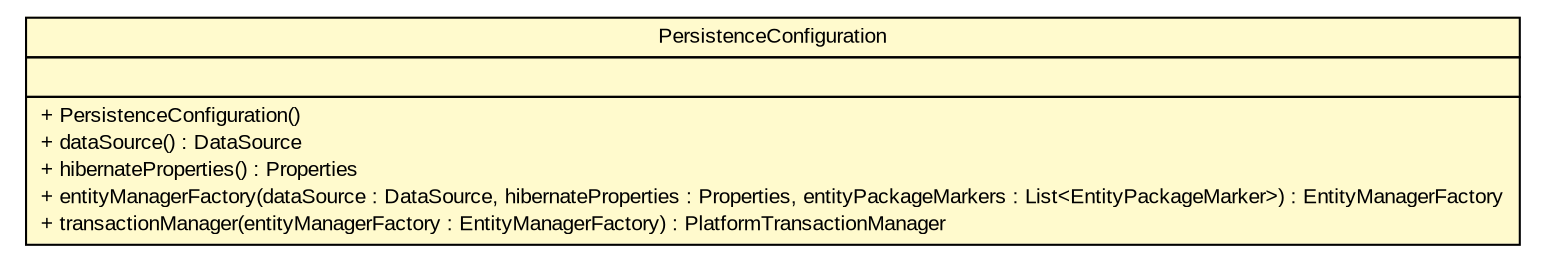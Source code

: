 #!/usr/local/bin/dot
#
# Class diagram 
# Generated by UMLGraph version R5_6 (http://www.umlgraph.org/)
#

digraph G {
	edge [fontname="arial",fontsize=10,labelfontname="arial",labelfontsize=10];
	node [fontname="arial",fontsize=10,shape=plaintext];
	nodesep=0.25;
	ranksep=0.5;
	// br.gov.to.sefaz.persistence.configuration.PersistenceConfiguration
	c619264 [label=<<table title="br.gov.to.sefaz.persistence.configuration.PersistenceConfiguration" border="0" cellborder="1" cellspacing="0" cellpadding="2" port="p" bgcolor="lemonChiffon" href="./PersistenceConfiguration.html">
		<tr><td><table border="0" cellspacing="0" cellpadding="1">
<tr><td align="center" balign="center"> PersistenceConfiguration </td></tr>
		</table></td></tr>
		<tr><td><table border="0" cellspacing="0" cellpadding="1">
<tr><td align="left" balign="left">  </td></tr>
		</table></td></tr>
		<tr><td><table border="0" cellspacing="0" cellpadding="1">
<tr><td align="left" balign="left"> + PersistenceConfiguration() </td></tr>
<tr><td align="left" balign="left"> + dataSource() : DataSource </td></tr>
<tr><td align="left" balign="left"> + hibernateProperties() : Properties </td></tr>
<tr><td align="left" balign="left"> + entityManagerFactory(dataSource : DataSource, hibernateProperties : Properties, entityPackageMarkers : List&lt;EntityPackageMarker&gt;) : EntityManagerFactory </td></tr>
<tr><td align="left" balign="left"> + transactionManager(entityManagerFactory : EntityManagerFactory) : PlatformTransactionManager </td></tr>
		</table></td></tr>
		</table>>, URL="./PersistenceConfiguration.html", fontname="arial", fontcolor="black", fontsize=10.0];
}

